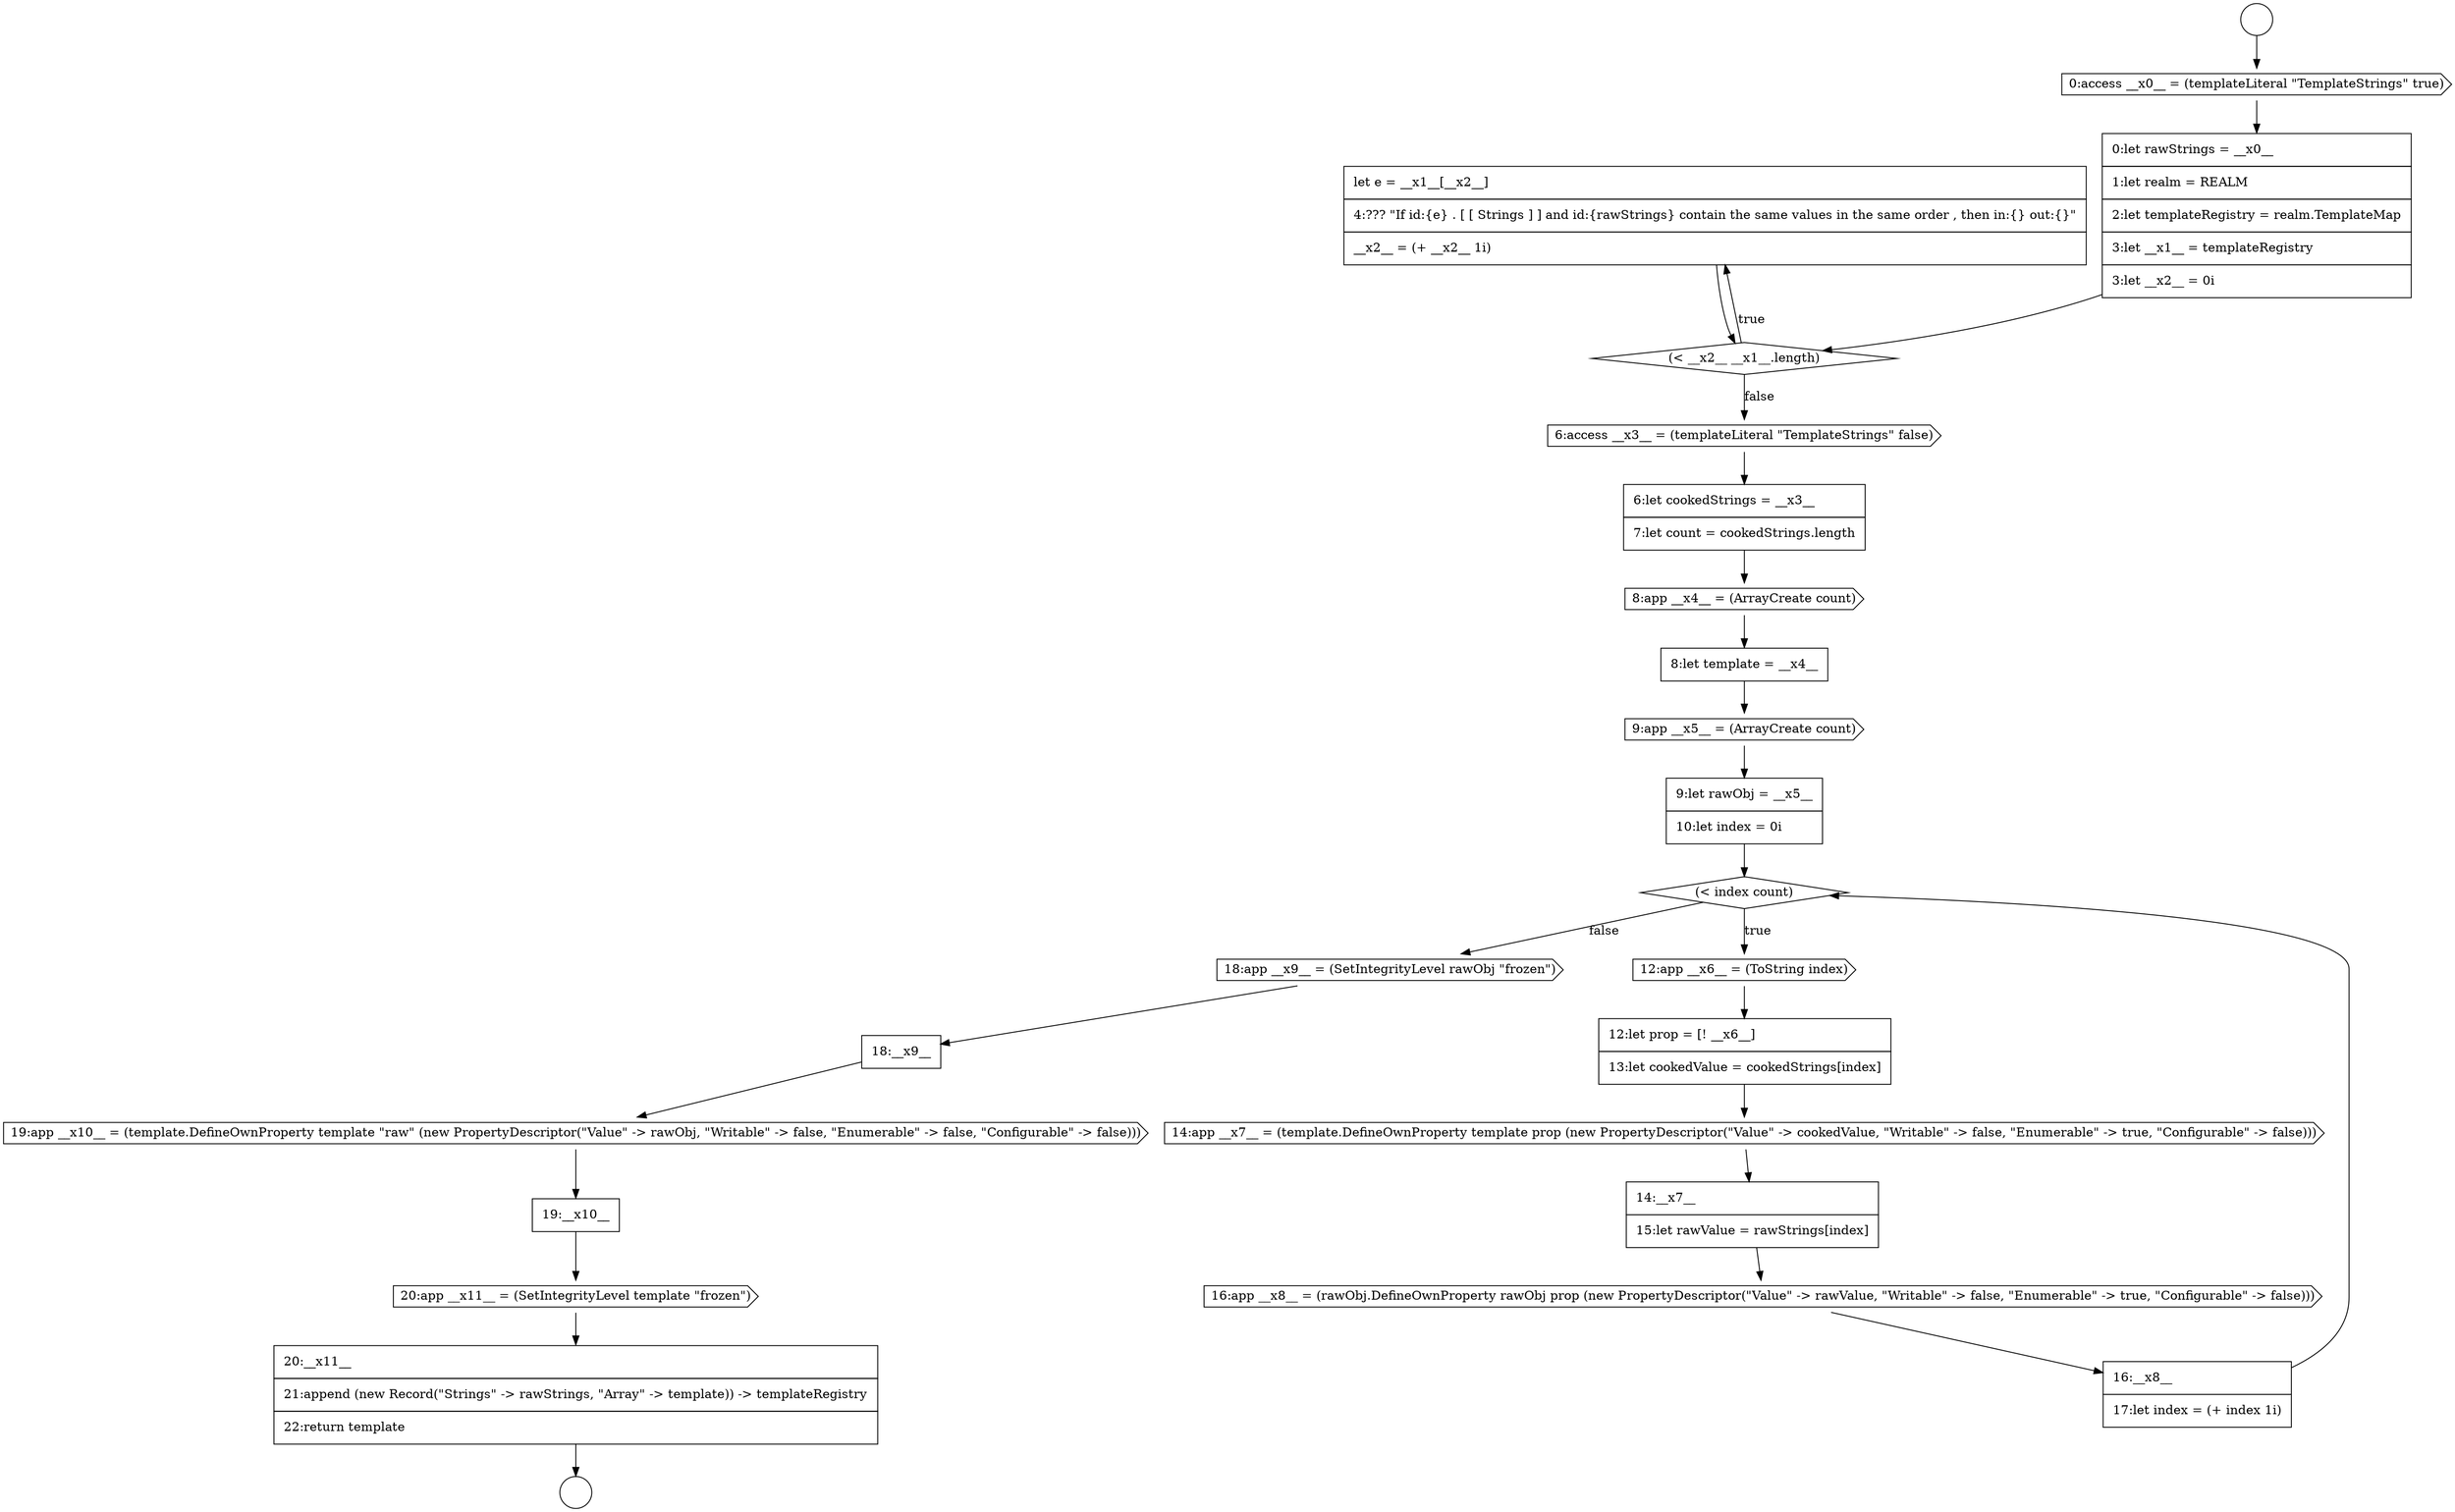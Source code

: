 digraph {
  node3581 [shape=none, margin=0, label=<<font color="black">
    <table border="0" cellborder="1" cellspacing="0" cellpadding="10">
      <tr><td align="left">let e = __x1__[__x2__]</td></tr>
      <tr><td align="left">4:??? &quot;If id:{e} . [ [ Strings ] ] and id:{rawStrings} contain the same values in the same order , then in:{} out:{}&quot;</td></tr>
      <tr><td align="left">__x2__ = (+ __x2__ 1i)</td></tr>
    </table>
  </font>> color="black" fillcolor="white" style=filled]
  node3577 [shape=circle label=" " color="black" fillcolor="white" style=filled]
  node3597 [shape=cds, label=<<font color="black">19:app __x10__ = (template.DefineOwnProperty template &quot;raw&quot; (new PropertyDescriptor(&quot;Value&quot; -&gt; rawObj, &quot;Writable&quot; -&gt; false, &quot;Enumerable&quot; -&gt; false, &quot;Configurable&quot; -&gt; false)))</font>> color="black" fillcolor="white" style=filled]
  node3588 [shape=diamond, label=<<font color="black">(&lt; index count)</font>> color="black" fillcolor="white" style=filled]
  node3596 [shape=none, margin=0, label=<<font color="black">
    <table border="0" cellborder="1" cellspacing="0" cellpadding="10">
      <tr><td align="left">18:__x9__</td></tr>
    </table>
  </font>> color="black" fillcolor="white" style=filled]
  node3586 [shape=cds, label=<<font color="black">9:app __x5__ = (ArrayCreate count)</font>> color="black" fillcolor="white" style=filled]
  node3583 [shape=none, margin=0, label=<<font color="black">
    <table border="0" cellborder="1" cellspacing="0" cellpadding="10">
      <tr><td align="left">6:let cookedStrings = __x3__</td></tr>
      <tr><td align="left">7:let count = cookedStrings.length</td></tr>
    </table>
  </font>> color="black" fillcolor="white" style=filled]
  node3576 [shape=circle label=" " color="black" fillcolor="white" style=filled]
  node3580 [shape=diamond, label=<<font color="black">(&lt; __x2__ __x1__.length)</font>> color="black" fillcolor="white" style=filled]
  node3582 [shape=cds, label=<<font color="black">6:access __x3__ = (templateLiteral &quot;TemplateStrings&quot; false)</font>> color="black" fillcolor="white" style=filled]
  node3591 [shape=cds, label=<<font color="black">14:app __x7__ = (template.DefineOwnProperty template prop (new PropertyDescriptor(&quot;Value&quot; -&gt; cookedValue, &quot;Writable&quot; -&gt; false, &quot;Enumerable&quot; -&gt; true, &quot;Configurable&quot; -&gt; false)))</font>> color="black" fillcolor="white" style=filled]
  node3578 [shape=cds, label=<<font color="black">0:access __x0__ = (templateLiteral &quot;TemplateStrings&quot; true)</font>> color="black" fillcolor="white" style=filled]
  node3600 [shape=none, margin=0, label=<<font color="black">
    <table border="0" cellborder="1" cellspacing="0" cellpadding="10">
      <tr><td align="left">20:__x11__</td></tr>
      <tr><td align="left">21:append (new Record(&quot;Strings&quot; -&gt; rawStrings, &quot;Array&quot; -&gt; template)) -&gt; templateRegistry</td></tr>
      <tr><td align="left">22:return template</td></tr>
    </table>
  </font>> color="black" fillcolor="white" style=filled]
  node3595 [shape=cds, label=<<font color="black">18:app __x9__ = (SetIntegrityLevel rawObj &quot;frozen&quot;)</font>> color="black" fillcolor="white" style=filled]
  node3587 [shape=none, margin=0, label=<<font color="black">
    <table border="0" cellborder="1" cellspacing="0" cellpadding="10">
      <tr><td align="left">9:let rawObj = __x5__</td></tr>
      <tr><td align="left">10:let index = 0i</td></tr>
    </table>
  </font>> color="black" fillcolor="white" style=filled]
  node3592 [shape=none, margin=0, label=<<font color="black">
    <table border="0" cellborder="1" cellspacing="0" cellpadding="10">
      <tr><td align="left">14:__x7__</td></tr>
      <tr><td align="left">15:let rawValue = rawStrings[index]</td></tr>
    </table>
  </font>> color="black" fillcolor="white" style=filled]
  node3590 [shape=none, margin=0, label=<<font color="black">
    <table border="0" cellborder="1" cellspacing="0" cellpadding="10">
      <tr><td align="left">12:let prop = [! __x6__]</td></tr>
      <tr><td align="left">13:let cookedValue = cookedStrings[index]</td></tr>
    </table>
  </font>> color="black" fillcolor="white" style=filled]
  node3599 [shape=cds, label=<<font color="black">20:app __x11__ = (SetIntegrityLevel template &quot;frozen&quot;)</font>> color="black" fillcolor="white" style=filled]
  node3594 [shape=none, margin=0, label=<<font color="black">
    <table border="0" cellborder="1" cellspacing="0" cellpadding="10">
      <tr><td align="left">16:__x8__</td></tr>
      <tr><td align="left">17:let index = (+ index 1i)</td></tr>
    </table>
  </font>> color="black" fillcolor="white" style=filled]
  node3579 [shape=none, margin=0, label=<<font color="black">
    <table border="0" cellborder="1" cellspacing="0" cellpadding="10">
      <tr><td align="left">0:let rawStrings = __x0__</td></tr>
      <tr><td align="left">1:let realm = REALM</td></tr>
      <tr><td align="left">2:let templateRegistry = realm.TemplateMap</td></tr>
      <tr><td align="left">3:let __x1__ = templateRegistry</td></tr>
      <tr><td align="left">3:let __x2__ = 0i</td></tr>
    </table>
  </font>> color="black" fillcolor="white" style=filled]
  node3584 [shape=cds, label=<<font color="black">8:app __x4__ = (ArrayCreate count)</font>> color="black" fillcolor="white" style=filled]
  node3589 [shape=cds, label=<<font color="black">12:app __x6__ = (ToString index)</font>> color="black" fillcolor="white" style=filled]
  node3593 [shape=cds, label=<<font color="black">16:app __x8__ = (rawObj.DefineOwnProperty rawObj prop (new PropertyDescriptor(&quot;Value&quot; -&gt; rawValue, &quot;Writable&quot; -&gt; false, &quot;Enumerable&quot; -&gt; true, &quot;Configurable&quot; -&gt; false)))</font>> color="black" fillcolor="white" style=filled]
  node3585 [shape=none, margin=0, label=<<font color="black">
    <table border="0" cellborder="1" cellspacing="0" cellpadding="10">
      <tr><td align="left">8:let template = __x4__</td></tr>
    </table>
  </font>> color="black" fillcolor="white" style=filled]
  node3598 [shape=none, margin=0, label=<<font color="black">
    <table border="0" cellborder="1" cellspacing="0" cellpadding="10">
      <tr><td align="left">19:__x10__</td></tr>
    </table>
  </font>> color="black" fillcolor="white" style=filled]
  node3590 -> node3591 [ color="black"]
  node3582 -> node3583 [ color="black"]
  node3576 -> node3578 [ color="black"]
  node3597 -> node3598 [ color="black"]
  node3587 -> node3588 [ color="black"]
  node3581 -> node3580 [ color="black"]
  node3585 -> node3586 [ color="black"]
  node3600 -> node3577 [ color="black"]
  node3578 -> node3579 [ color="black"]
  node3594 -> node3588 [ color="black"]
  node3589 -> node3590 [ color="black"]
  node3588 -> node3589 [label=<<font color="black">true</font>> color="black"]
  node3588 -> node3595 [label=<<font color="black">false</font>> color="black"]
  node3595 -> node3596 [ color="black"]
  node3596 -> node3597 [ color="black"]
  node3586 -> node3587 [ color="black"]
  node3598 -> node3599 [ color="black"]
  node3592 -> node3593 [ color="black"]
  node3580 -> node3581 [label=<<font color="black">true</font>> color="black"]
  node3580 -> node3582 [label=<<font color="black">false</font>> color="black"]
  node3584 -> node3585 [ color="black"]
  node3579 -> node3580 [ color="black"]
  node3593 -> node3594 [ color="black"]
  node3583 -> node3584 [ color="black"]
  node3599 -> node3600 [ color="black"]
  node3591 -> node3592 [ color="black"]
}
